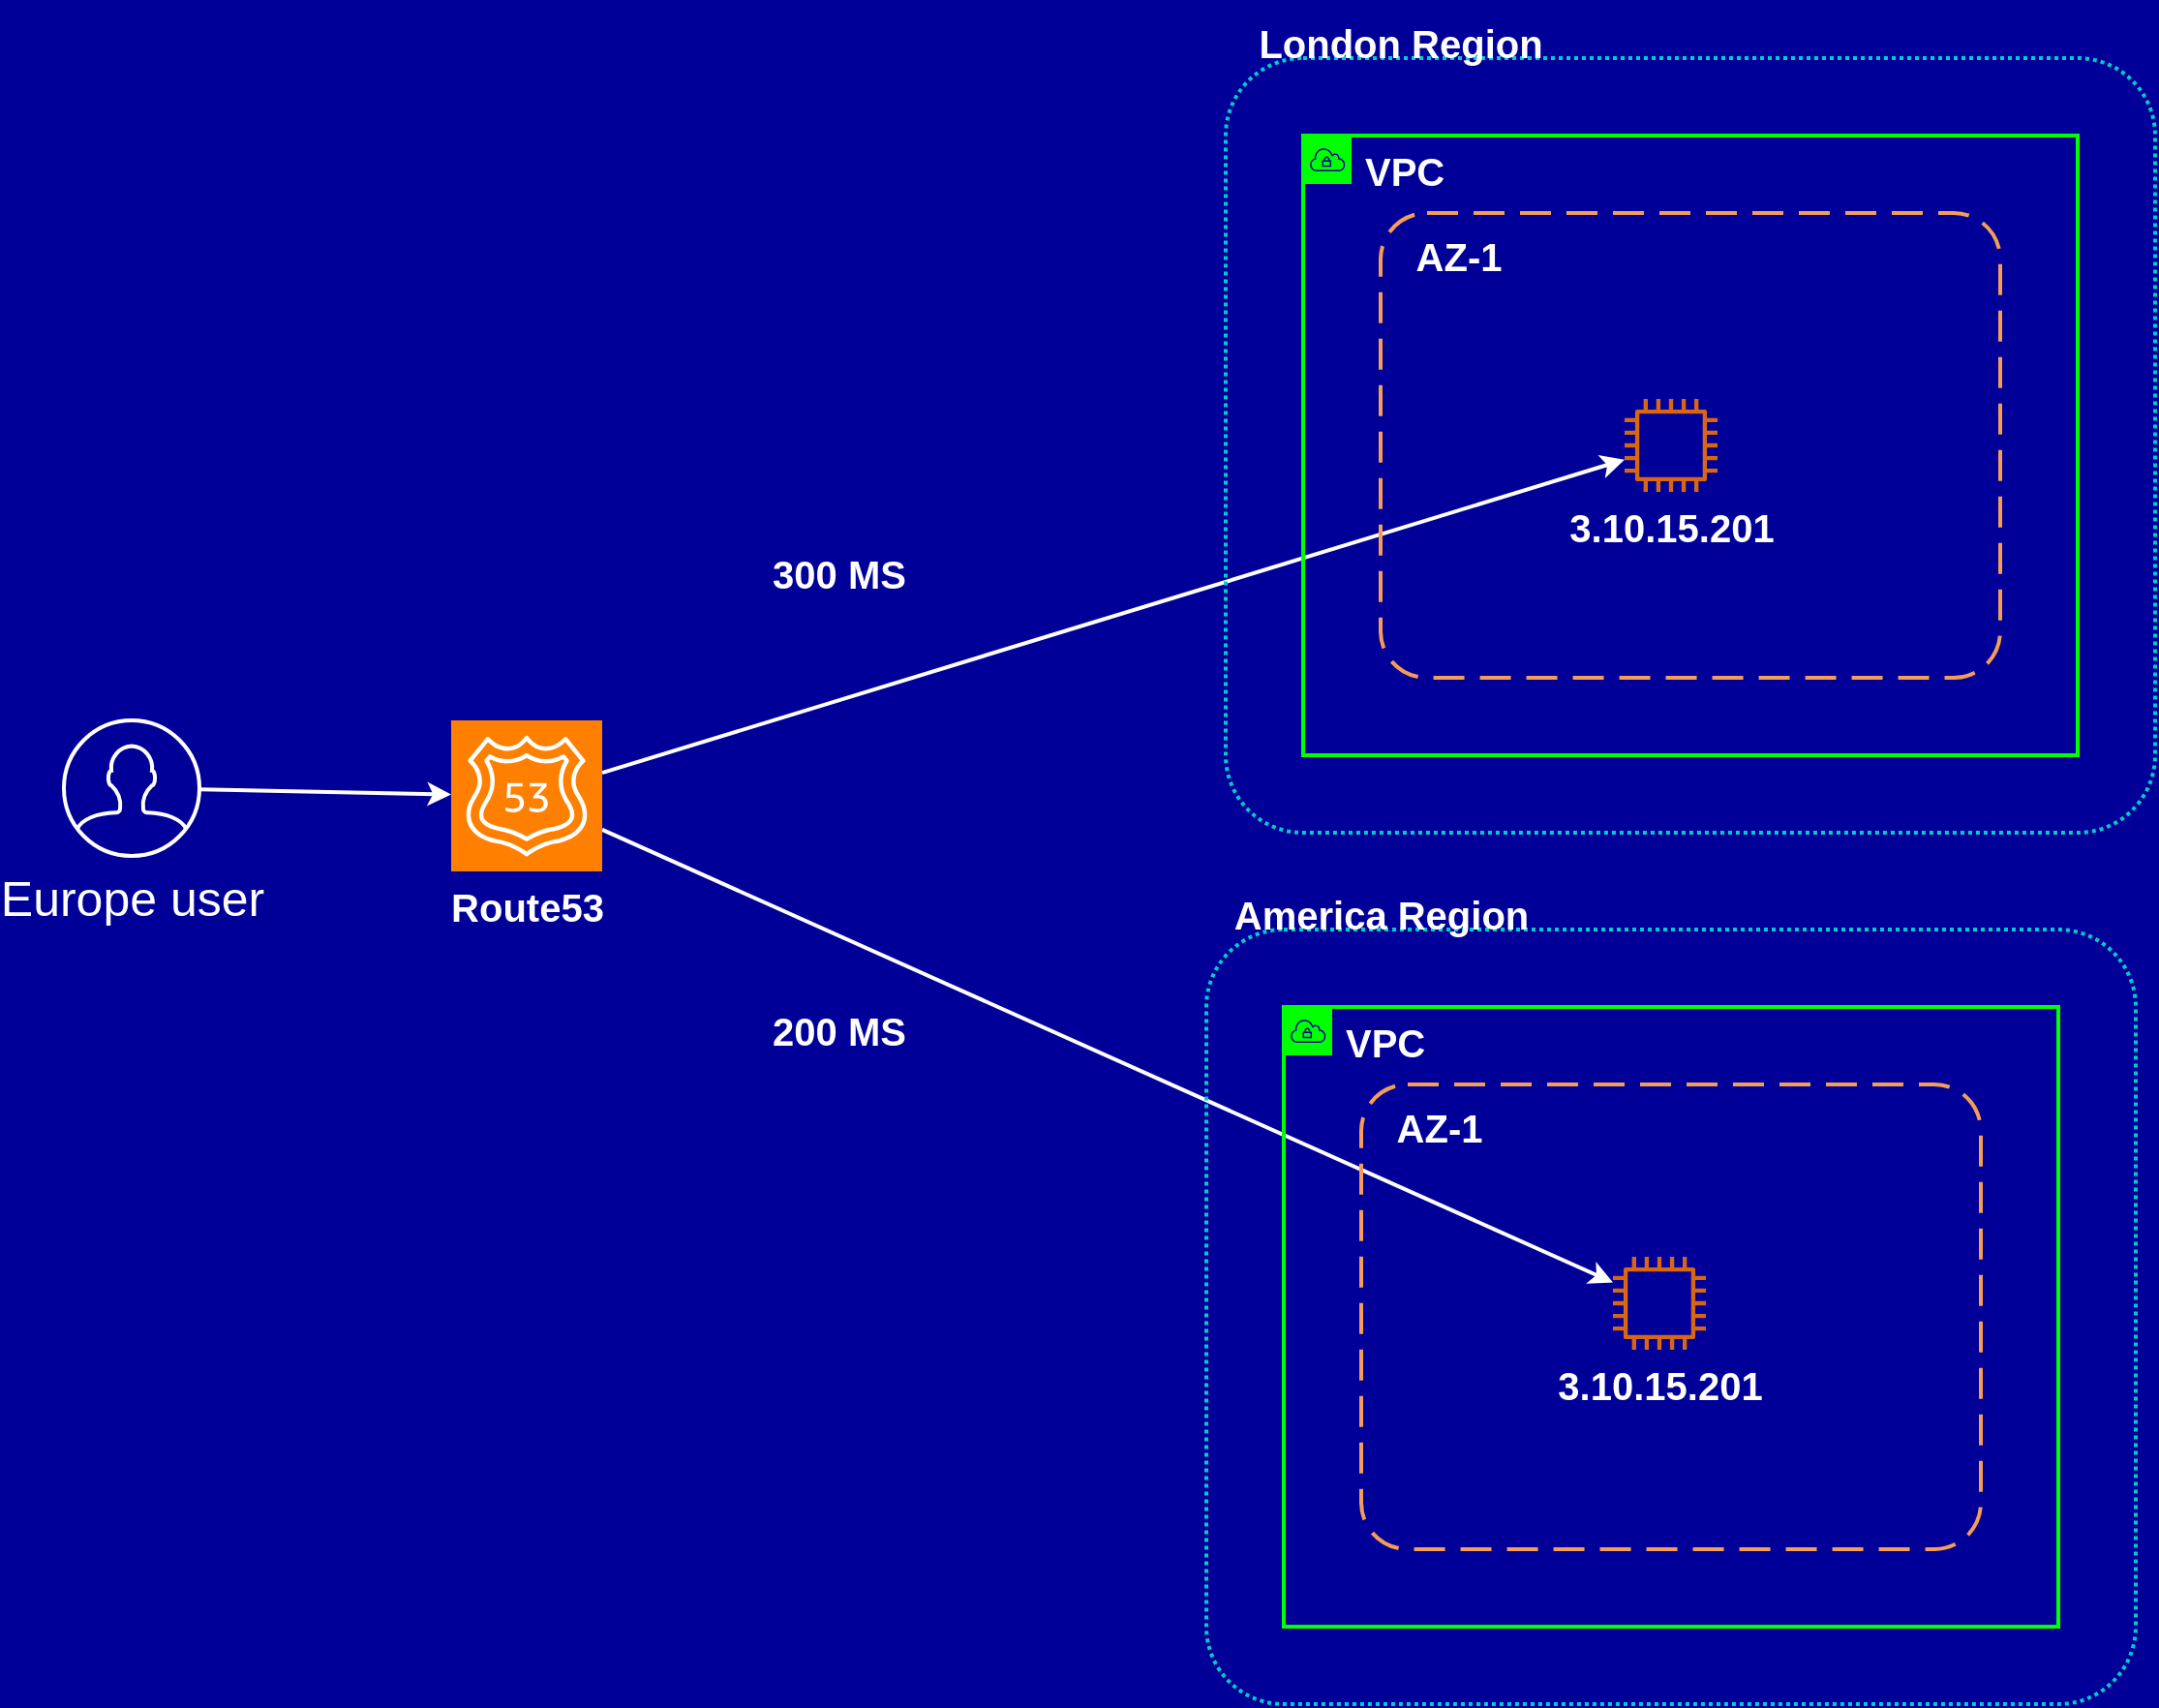 <mxfile version="13.4.5" type="device"><diagram id="FZcqLhVVT-N7EDi4To1u" name="Page-1"><mxGraphModel dx="838" dy="480" grid="1" gridSize="10" guides="1" tooltips="1" connect="1" arrows="1" fold="1" page="1" pageScale="1" pageWidth="1169" pageHeight="827" background="#000099" math="0" shadow="0"><root><mxCell id="0"/><mxCell id="1" parent="0"/><mxCell id="jpux6dlKwlldMI1pA13z-85" style="edgeStyle=none;rounded=0;orthogonalLoop=1;jettySize=auto;html=1;strokeColor=#FFFFFF;strokeWidth=2;fontSize=25;shadow=0;sketch=0;" parent="1" source="jpux6dlKwlldMI1pA13z-63" target="jpux6dlKwlldMI1pA13z-67" edge="1"><mxGeometry relative="1" as="geometry"/></mxCell><mxCell id="jpux6dlKwlldMI1pA13z-63" value="&lt;font color=&quot;#ffffff&quot;&gt;Europe user&lt;/font&gt;" style="html=1;verticalLabelPosition=bottom;align=center;labelBackgroundColor=none;verticalAlign=top;strokeWidth=2;shadow=0;dashed=0;shape=mxgraph.ios7.icons.user;gradientColor=none;fontSize=25;fillColor=none;strokeColor=#FFFFFF;sketch=0;" parent="1" vertex="1"><mxGeometry x="60" y="502" width="70" height="70" as="geometry"/></mxCell><mxCell id="2hS5rhGTcex9nWfqPIbV-1" style="edgeStyle=none;rounded=0;sketch=0;orthogonalLoop=1;jettySize=auto;html=1;shadow=0;strokeColor=#FFFFFF;strokeWidth=2;fontSize=25;fontColor=#FFFFFF;" edge="1" parent="1" source="jpux6dlKwlldMI1pA13z-67" target="jpux6dlKwlldMI1pA13z-81"><mxGeometry relative="1" as="geometry"/></mxCell><mxCell id="2hS5rhGTcex9nWfqPIbV-2" style="edgeStyle=none;rounded=0;sketch=0;orthogonalLoop=1;jettySize=auto;html=1;shadow=0;strokeColor=#FFFFFF;strokeWidth=2;fontSize=25;fontColor=#FFFFFF;" edge="1" parent="1" source="jpux6dlKwlldMI1pA13z-67" target="jpux6dlKwlldMI1pA13z-103"><mxGeometry relative="1" as="geometry"/></mxCell><mxCell id="jpux6dlKwlldMI1pA13z-67" value="&lt;b&gt;&lt;font style=&quot;font-size: 20px&quot; color=&quot;#ffffff&quot;&gt;Route53&lt;/font&gt;&lt;/b&gt;" style="outlineConnect=0;fontColor=#232F3E;gradientDirection=north;strokeColor=#ffffff;dashed=0;verticalLabelPosition=bottom;verticalAlign=top;align=center;html=1;fontSize=12;fontStyle=0;aspect=fixed;shape=mxgraph.aws4.resourceIcon;resIcon=mxgraph.aws4.route_53;fillColor=#FF8000;shadow=0;sketch=0;" parent="1" vertex="1"><mxGeometry x="260" y="502" width="78" height="78" as="geometry"/></mxCell><mxCell id="jpux6dlKwlldMI1pA13z-70" value="&lt;font style=&quot;font-size: 20px&quot; color=&quot;#ffffff&quot;&gt;&lt;b&gt;VPC&lt;/b&gt;&lt;/font&gt;" style="points=[[0,0],[0.25,0],[0.5,0],[0.75,0],[1,0],[1,0.25],[1,0.5],[1,0.75],[1,1],[0.75,1],[0.5,1],[0.25,1],[0,1],[0,0.75],[0,0.5],[0,0.25]];outlineConnect=0;gradientColor=none;html=1;whiteSpace=wrap;fontSize=12;fontStyle=0;shape=mxgraph.aws4.group;grIcon=mxgraph.aws4.group_vpc;fillColor=none;verticalAlign=top;align=left;spacingLeft=30;fontColor=#AAB7B8;dashed=0;strokeColor=#00FF00;strokeWidth=2;labelBackgroundColor=none;shadow=0;sketch=0;" parent="1" vertex="1"><mxGeometry x="700" y="200" width="400" height="320" as="geometry"/></mxCell><mxCell id="jpux6dlKwlldMI1pA13z-71" value="" style="rounded=1;arcSize=10;dashed=1;fillColor=none;gradientColor=none;dashPattern=1 1;strokeWidth=2;strokeColor=#00CCCC;labelBackgroundColor=none;fontSize=25;shadow=0;sketch=0;" parent="1" vertex="1"><mxGeometry x="660" y="160" width="480" height="400" as="geometry"/></mxCell><mxCell id="jpux6dlKwlldMI1pA13z-74" value="" style="rounded=1;arcSize=10;dashed=1;strokeColor=#F59D56;fillColor=none;gradientColor=none;dashPattern=8 4;strokeWidth=2;labelBackgroundColor=none;fontSize=25;shadow=0;sketch=0;" parent="1" vertex="1"><mxGeometry x="740" y="240" width="320" height="240" as="geometry"/></mxCell><mxCell id="jpux6dlKwlldMI1pA13z-75" value="&lt;font color=&quot;#ffffff&quot;&gt;&lt;span style=&quot;font-size: 20px&quot;&gt;&lt;b&gt;London Region&lt;/b&gt;&lt;/span&gt;&lt;/font&gt;" style="text;html=1;resizable=0;autosize=1;align=center;verticalAlign=middle;points=[];fillColor=none;strokeColor=none;rounded=0;labelBackgroundColor=none;fontSize=25;shadow=0;sketch=0;" parent="1" vertex="1"><mxGeometry x="670" y="130" width="160" height="40" as="geometry"/></mxCell><mxCell id="jpux6dlKwlldMI1pA13z-76" value="&lt;font color=&quot;#ffffff&quot;&gt;&lt;span style=&quot;font-size: 20px&quot;&gt;&lt;b&gt;AZ-1&lt;/b&gt;&lt;/span&gt;&lt;/font&gt;" style="text;html=1;resizable=0;autosize=1;align=center;verticalAlign=middle;points=[];fillColor=none;strokeColor=none;rounded=0;labelBackgroundColor=none;fontSize=25;shadow=0;sketch=0;" parent="1" vertex="1"><mxGeometry x="750" y="250" width="60" height="20" as="geometry"/></mxCell><mxCell id="jpux6dlKwlldMI1pA13z-81" value="&lt;font color=&quot;#ffffff&quot; size=&quot;1&quot;&gt;&lt;b style=&quot;font-size: 20px&quot;&gt;3.10.15.201&lt;/b&gt;&lt;/font&gt;" style="outlineConnect=0;fontColor=#232F3E;gradientColor=none;fillColor=#D86613;strokeColor=none;dashed=0;verticalLabelPosition=bottom;verticalAlign=top;align=center;html=1;fontSize=12;fontStyle=0;aspect=fixed;pointerEvents=1;shape=mxgraph.aws4.instance2;labelBackgroundColor=none;strokeWidth=2;shadow=0;sketch=0;" parent="1" vertex="1"><mxGeometry x="866" y="336" width="48" height="48" as="geometry"/></mxCell><mxCell id="jpux6dlKwlldMI1pA13z-98" value="&lt;font style=&quot;font-size: 20px&quot; color=&quot;#ffffff&quot;&gt;&lt;b&gt;VPC&lt;/b&gt;&lt;/font&gt;" style="points=[[0,0],[0.25,0],[0.5,0],[0.75,0],[1,0],[1,0.25],[1,0.5],[1,0.75],[1,1],[0.75,1],[0.5,1],[0.25,1],[0,1],[0,0.75],[0,0.5],[0,0.25]];outlineConnect=0;gradientColor=none;html=1;whiteSpace=wrap;fontSize=12;fontStyle=0;shape=mxgraph.aws4.group;grIcon=mxgraph.aws4.group_vpc;fillColor=none;verticalAlign=top;align=left;spacingLeft=30;fontColor=#AAB7B8;dashed=0;strokeColor=#00FF00;strokeWidth=2;labelBackgroundColor=none;shadow=0;sketch=0;" parent="1" vertex="1"><mxGeometry x="690" y="650" width="400" height="320" as="geometry"/></mxCell><mxCell id="jpux6dlKwlldMI1pA13z-99" value="" style="rounded=1;arcSize=10;dashed=1;fillColor=none;gradientColor=none;dashPattern=1 1;strokeWidth=2;strokeColor=#00CCCC;labelBackgroundColor=none;fontSize=25;shadow=0;sketch=0;" parent="1" vertex="1"><mxGeometry x="650" y="610" width="480" height="400" as="geometry"/></mxCell><mxCell id="jpux6dlKwlldMI1pA13z-100" value="" style="rounded=1;arcSize=10;dashed=1;strokeColor=#F59D56;fillColor=none;gradientColor=none;dashPattern=8 4;strokeWidth=2;labelBackgroundColor=none;fontSize=25;shadow=0;sketch=0;" parent="1" vertex="1"><mxGeometry x="730" y="690" width="320" height="240" as="geometry"/></mxCell><mxCell id="jpux6dlKwlldMI1pA13z-101" value="&lt;font color=&quot;#ffffff&quot;&gt;&lt;span style=&quot;font-size: 20px&quot;&gt;&lt;b&gt;America Region&lt;/b&gt;&lt;/span&gt;&lt;/font&gt;" style="text;html=1;resizable=0;autosize=1;align=center;verticalAlign=middle;points=[];fillColor=none;strokeColor=none;rounded=0;labelBackgroundColor=none;fontSize=25;shadow=0;sketch=0;" parent="1" vertex="1"><mxGeometry x="655" y="580" width="170" height="40" as="geometry"/></mxCell><mxCell id="jpux6dlKwlldMI1pA13z-102" value="&lt;font color=&quot;#ffffff&quot;&gt;&lt;span style=&quot;font-size: 20px&quot;&gt;&lt;b&gt;AZ-1&lt;/b&gt;&lt;/span&gt;&lt;/font&gt;" style="text;html=1;resizable=0;autosize=1;align=center;verticalAlign=middle;points=[];fillColor=none;strokeColor=none;rounded=0;labelBackgroundColor=none;fontSize=25;shadow=0;sketch=0;" parent="1" vertex="1"><mxGeometry x="740" y="700" width="60" height="20" as="geometry"/></mxCell><mxCell id="jpux6dlKwlldMI1pA13z-103" value="&lt;font color=&quot;#ffffff&quot; size=&quot;1&quot;&gt;&lt;b style=&quot;font-size: 20px&quot;&gt;3.10.15.201&lt;/b&gt;&lt;/font&gt;" style="outlineConnect=0;fontColor=#232F3E;gradientColor=none;fillColor=#D86613;strokeColor=none;dashed=0;verticalLabelPosition=bottom;verticalAlign=top;align=center;html=1;fontSize=12;fontStyle=0;aspect=fixed;pointerEvents=1;shape=mxgraph.aws4.instance2;labelBackgroundColor=none;strokeWidth=2;shadow=0;sketch=0;" parent="1" vertex="1"><mxGeometry x="860" y="779" width="48" height="48" as="geometry"/></mxCell><mxCell id="2hS5rhGTcex9nWfqPIbV-3" value="&lt;span style=&quot;font-size: 20px&quot;&gt;&lt;b&gt;300 MS&lt;/b&gt;&lt;/span&gt;" style="text;html=1;resizable=0;autosize=1;align=center;verticalAlign=middle;points=[];fillColor=none;strokeColor=none;rounded=0;shadow=0;labelBackgroundColor=none;fontSize=25;fontColor=#FFFFFF;" vertex="1" parent="1"><mxGeometry x="420" y="404" width="80" height="40" as="geometry"/></mxCell><mxCell id="2hS5rhGTcex9nWfqPIbV-4" value="&lt;span style=&quot;font-size: 20px&quot;&gt;&lt;b&gt;200 MS&lt;/b&gt;&lt;/span&gt;" style="text;html=1;resizable=0;autosize=1;align=center;verticalAlign=middle;points=[];fillColor=none;strokeColor=none;rounded=0;shadow=0;labelBackgroundColor=none;fontSize=25;fontColor=#FFFFFF;" vertex="1" parent="1"><mxGeometry x="420" y="640" width="80" height="40" as="geometry"/></mxCell></root></mxGraphModel></diagram></mxfile>